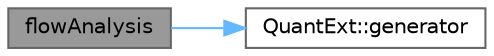 digraph "flowAnalysis"
{
 // INTERACTIVE_SVG=YES
 // LATEX_PDF_SIZE
  bgcolor="transparent";
  edge [fontname=Helvetica,fontsize=10,labelfontname=Helvetica,labelfontsize=10];
  node [fontname=Helvetica,fontsize=10,shape=box,height=0.2,width=0.4];
  rankdir="LR";
  Node1 [label="flowAnalysis",height=0.2,width=0.4,color="gray40", fillcolor="grey60", style="filled", fontcolor="black",tooltip="Flow Analysis."];
  Node1 -> Node2 [color="steelblue1",style="solid"];
  Node2 [label="QuantExt::generator",height=0.2,width=0.4,color="grey40", fillcolor="white", style="filled",URL="C:/dev/ORE/documentation/QuantExt/doc/quantext.tag$namespace_quant_ext.html#ae8dc79d55a69139b7bf8fb70edd1c5f9",tooltip=" "];
}

